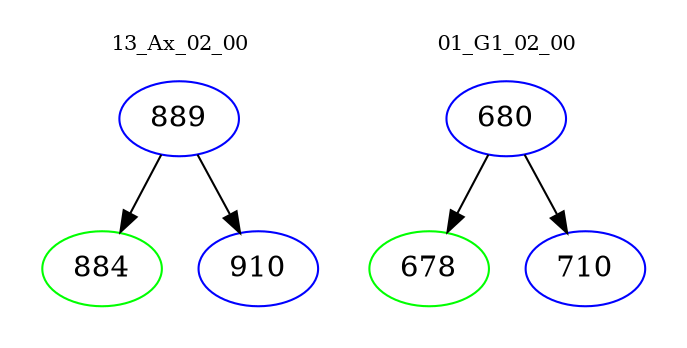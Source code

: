 digraph{
subgraph cluster_0 {
color = white
label = "13_Ax_02_00";
fontsize=10;
T0_889 [label="889", color="blue"]
T0_889 -> T0_884 [color="black"]
T0_884 [label="884", color="green"]
T0_889 -> T0_910 [color="black"]
T0_910 [label="910", color="blue"]
}
subgraph cluster_1 {
color = white
label = "01_G1_02_00";
fontsize=10;
T1_680 [label="680", color="blue"]
T1_680 -> T1_678 [color="black"]
T1_678 [label="678", color="green"]
T1_680 -> T1_710 [color="black"]
T1_710 [label="710", color="blue"]
}
}
